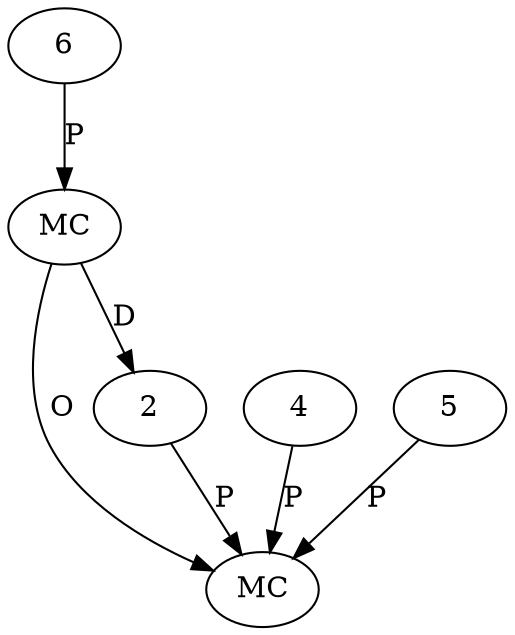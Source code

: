 digraph "AUG" {

  1 [ label="MC" s="assertEquals()" t="CalendarUtilsTest" l="152" ];
  2 [ t="Calendar" n="dummy_" ];
  3 [ label="MC" s="trunc()" t="CalendarUtils" l="154" ];
  4 [ t="int" v="0" ];
  5 [ t="String" v="" ];
  6 [ t="int" v="1" n="Calendar.YEAR" ];
  5 -> 1 [ label="P" ];
  3 -> 1 [ label="O" ];
  2 -> 1 [ label="P" ];
  4 -> 1 [ label="P" ];
  3 -> 2 [ label="D" ];
  6 -> 3 [ label="P" ];
}
